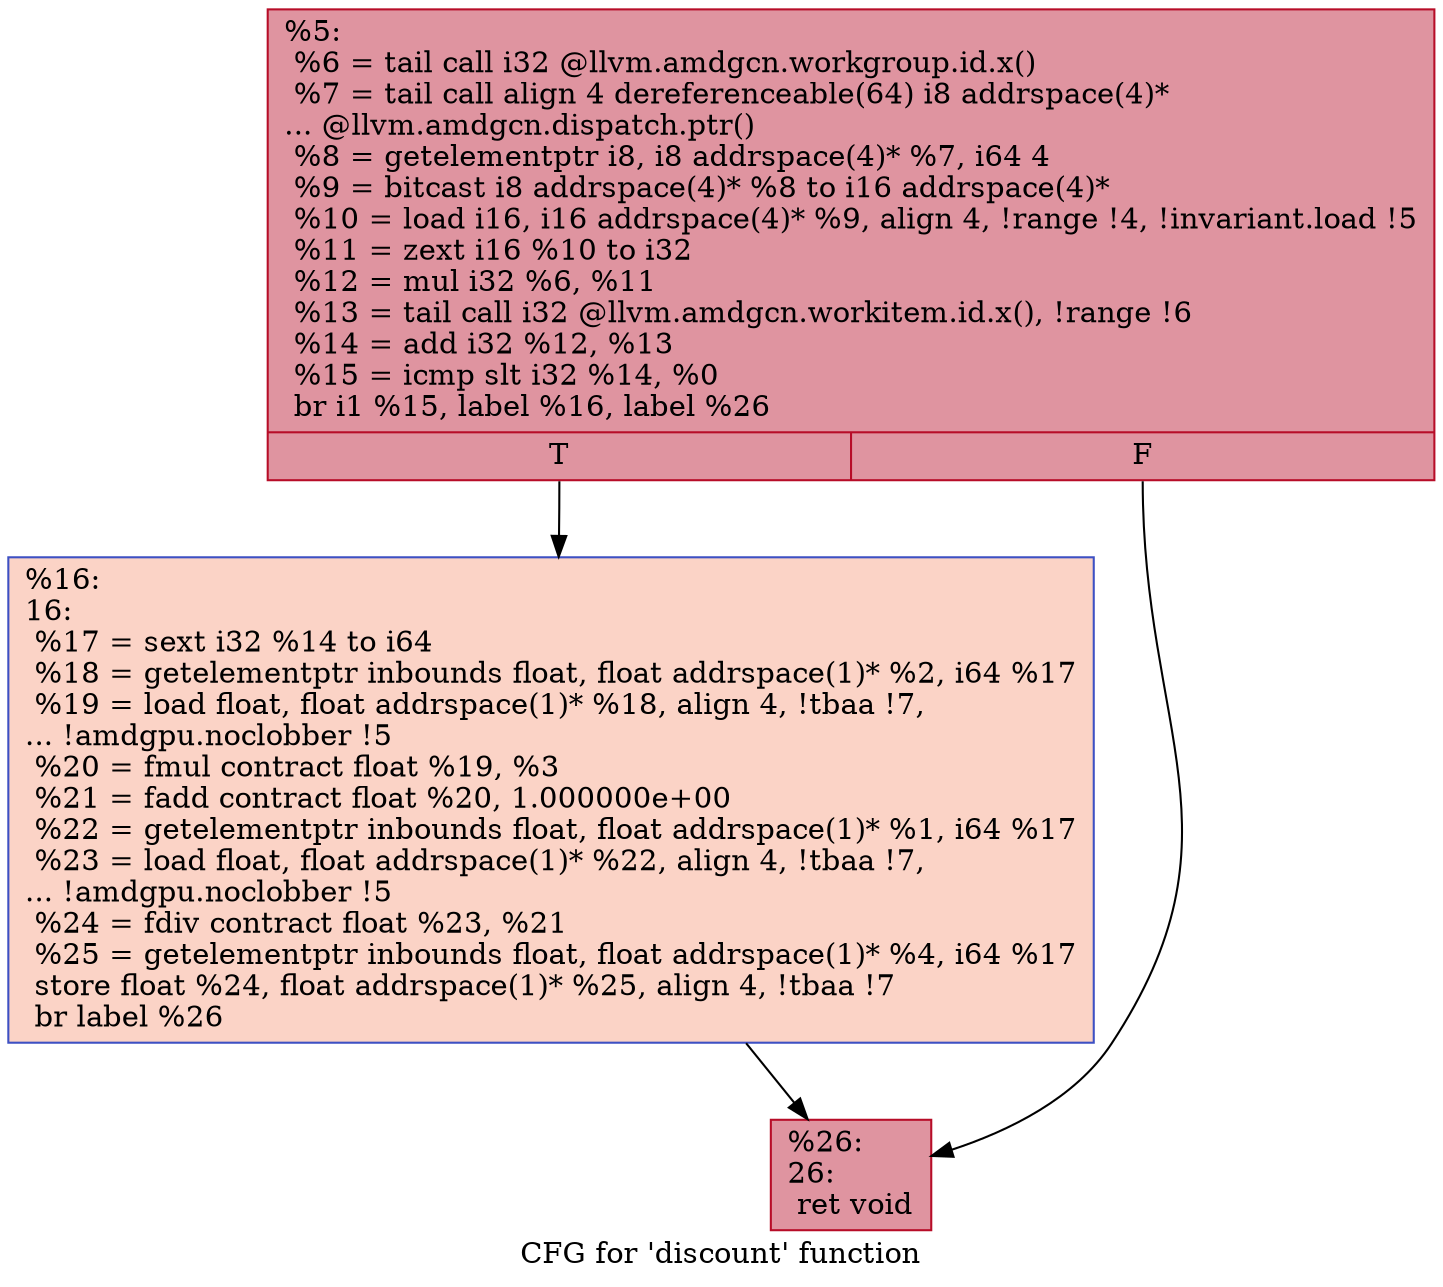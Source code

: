 digraph "CFG for 'discount' function" {
	label="CFG for 'discount' function";

	Node0x549e180 [shape=record,color="#b70d28ff", style=filled, fillcolor="#b70d2870",label="{%5:\l  %6 = tail call i32 @llvm.amdgcn.workgroup.id.x()\l  %7 = tail call align 4 dereferenceable(64) i8 addrspace(4)*\l... @llvm.amdgcn.dispatch.ptr()\l  %8 = getelementptr i8, i8 addrspace(4)* %7, i64 4\l  %9 = bitcast i8 addrspace(4)* %8 to i16 addrspace(4)*\l  %10 = load i16, i16 addrspace(4)* %9, align 4, !range !4, !invariant.load !5\l  %11 = zext i16 %10 to i32\l  %12 = mul i32 %6, %11\l  %13 = tail call i32 @llvm.amdgcn.workitem.id.x(), !range !6\l  %14 = add i32 %12, %13\l  %15 = icmp slt i32 %14, %0\l  br i1 %15, label %16, label %26\l|{<s0>T|<s1>F}}"];
	Node0x549e180:s0 -> Node0x54a0080;
	Node0x549e180:s1 -> Node0x54a0110;
	Node0x54a0080 [shape=record,color="#3d50c3ff", style=filled, fillcolor="#f59c7d70",label="{%16:\l16:                                               \l  %17 = sext i32 %14 to i64\l  %18 = getelementptr inbounds float, float addrspace(1)* %2, i64 %17\l  %19 = load float, float addrspace(1)* %18, align 4, !tbaa !7,\l... !amdgpu.noclobber !5\l  %20 = fmul contract float %19, %3\l  %21 = fadd contract float %20, 1.000000e+00\l  %22 = getelementptr inbounds float, float addrspace(1)* %1, i64 %17\l  %23 = load float, float addrspace(1)* %22, align 4, !tbaa !7,\l... !amdgpu.noclobber !5\l  %24 = fdiv contract float %23, %21\l  %25 = getelementptr inbounds float, float addrspace(1)* %4, i64 %17\l  store float %24, float addrspace(1)* %25, align 4, !tbaa !7\l  br label %26\l}"];
	Node0x54a0080 -> Node0x54a0110;
	Node0x54a0110 [shape=record,color="#b70d28ff", style=filled, fillcolor="#b70d2870",label="{%26:\l26:                                               \l  ret void\l}"];
}
